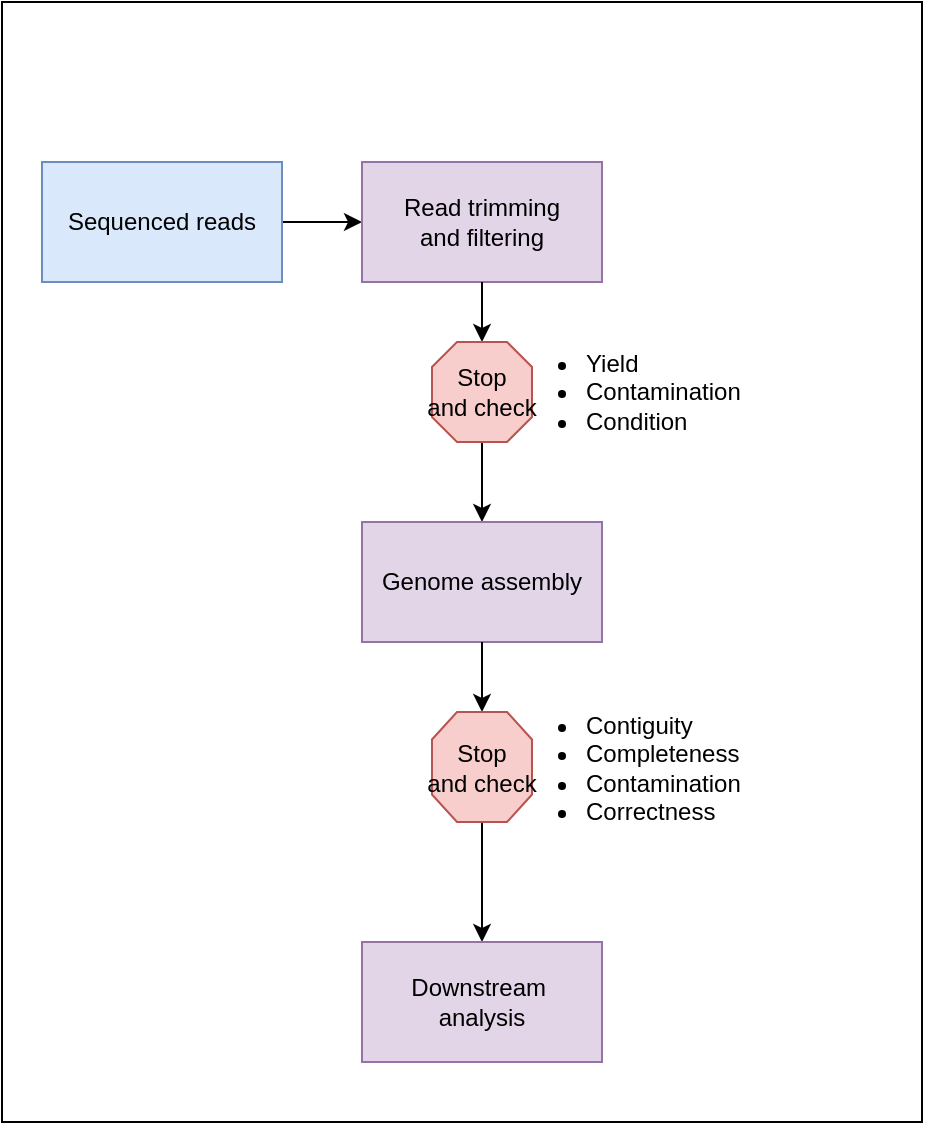 <mxfile version="24.4.0" type="device">
  <diagram name="Page-1" id="tn6WY80kGF0sFSkj93bq">
    <mxGraphModel dx="989" dy="497" grid="1" gridSize="10" guides="1" tooltips="1" connect="1" arrows="1" fold="1" page="1" pageScale="1" pageWidth="827" pageHeight="1169" math="0" shadow="0">
      <root>
        <mxCell id="0" />
        <mxCell id="1" parent="0" />
        <mxCell id="I-hYZr075NC79i1QQn1--24" value="" style="rounded=0;whiteSpace=wrap;html=1;" vertex="1" parent="1">
          <mxGeometry x="10" y="10" width="460" height="560" as="geometry" />
        </mxCell>
        <mxCell id="I-hYZr075NC79i1QQn1--17" style="edgeStyle=orthogonalEdgeStyle;rounded=0;orthogonalLoop=1;jettySize=auto;html=1;entryX=0;entryY=0.5;entryDx=0;entryDy=0;" edge="1" parent="1" source="I-hYZr075NC79i1QQn1--1" target="I-hYZr075NC79i1QQn1--2">
          <mxGeometry relative="1" as="geometry" />
        </mxCell>
        <mxCell id="I-hYZr075NC79i1QQn1--1" value="Sequenced reads" style="rounded=0;whiteSpace=wrap;html=1;fillColor=#dae8fc;strokeColor=#6c8ebf;" vertex="1" parent="1">
          <mxGeometry x="30" y="90" width="120" height="60" as="geometry" />
        </mxCell>
        <mxCell id="I-hYZr075NC79i1QQn1--32" style="edgeStyle=orthogonalEdgeStyle;rounded=0;orthogonalLoop=1;jettySize=auto;html=1;" edge="1" parent="1" source="I-hYZr075NC79i1QQn1--26" target="I-hYZr075NC79i1QQn1--3">
          <mxGeometry relative="1" as="geometry" />
        </mxCell>
        <mxCell id="I-hYZr075NC79i1QQn1--2" value="Read trimming&lt;div&gt;and filtering&lt;/div&gt;" style="rounded=0;whiteSpace=wrap;html=1;fillColor=#e1d5e7;strokeColor=#9673a6;" vertex="1" parent="1">
          <mxGeometry x="190" y="90" width="120" height="60" as="geometry" />
        </mxCell>
        <mxCell id="I-hYZr075NC79i1QQn1--19" style="edgeStyle=orthogonalEdgeStyle;rounded=0;orthogonalLoop=1;jettySize=auto;html=1;entryX=0.5;entryY=0;entryDx=0;entryDy=0;" edge="1" parent="1" source="I-hYZr075NC79i1QQn1--29" target="I-hYZr075NC79i1QQn1--6">
          <mxGeometry relative="1" as="geometry" />
        </mxCell>
        <mxCell id="I-hYZr075NC79i1QQn1--3" value="Genome assembly" style="rounded=0;whiteSpace=wrap;html=1;fillColor=#e1d5e7;strokeColor=#9673a6;" vertex="1" parent="1">
          <mxGeometry x="190" y="270" width="120" height="60" as="geometry" />
        </mxCell>
        <mxCell id="I-hYZr075NC79i1QQn1--6" value="Downstream&amp;nbsp;&lt;div&gt;analysis&lt;/div&gt;" style="rounded=0;whiteSpace=wrap;html=1;fillColor=#e1d5e7;strokeColor=#9673a6;" vertex="1" parent="1">
          <mxGeometry x="190" y="480" width="120" height="60" as="geometry" />
        </mxCell>
        <mxCell id="I-hYZr075NC79i1QQn1--33" value="" style="edgeStyle=orthogonalEdgeStyle;rounded=0;orthogonalLoop=1;jettySize=auto;html=1;" edge="1" parent="1" source="I-hYZr075NC79i1QQn1--2" target="I-hYZr075NC79i1QQn1--26">
          <mxGeometry relative="1" as="geometry">
            <mxPoint x="250" y="150" as="sourcePoint" />
            <mxPoint x="250" y="250" as="targetPoint" />
          </mxGeometry>
        </mxCell>
        <mxCell id="I-hYZr075NC79i1QQn1--26" value="" style="verticalLabelPosition=bottom;verticalAlign=top;html=1;shape=mxgraph.basic.polygon;polyCoords=[[0.25,0],[0.75,0],[1,0.25],[1,0.75],[0.75,1],[0.25,1],[0,0.75],[0,0.25]];polyline=0;fillColor=#f8cecc;strokeColor=#b85450;" vertex="1" parent="1">
          <mxGeometry x="225" y="180" width="50" height="50" as="geometry" />
        </mxCell>
        <mxCell id="I-hYZr075NC79i1QQn1--34" value="" style="edgeStyle=orthogonalEdgeStyle;rounded=0;orthogonalLoop=1;jettySize=auto;html=1;entryX=0.5;entryY=0;entryDx=0;entryDy=0;" edge="1" parent="1" source="I-hYZr075NC79i1QQn1--3" target="I-hYZr075NC79i1QQn1--29">
          <mxGeometry relative="1" as="geometry">
            <mxPoint x="250" y="310" as="sourcePoint" />
            <mxPoint x="250" y="380" as="targetPoint" />
          </mxGeometry>
        </mxCell>
        <mxCell id="I-hYZr075NC79i1QQn1--29" value="" style="verticalLabelPosition=bottom;verticalAlign=top;html=1;shape=mxgraph.basic.polygon;polyCoords=[[0.25,0],[0.75,0],[1,0.25],[1,0.75],[0.75,1],[0.25,1],[0,0.75],[0,0.25]];polyline=0;fillColor=#f8cecc;strokeColor=#b85450;" vertex="1" parent="1">
          <mxGeometry x="225" y="365" width="50" height="55" as="geometry" />
        </mxCell>
        <mxCell id="I-hYZr075NC79i1QQn1--37" value="&lt;ul&gt;&lt;li&gt;Yield&lt;/li&gt;&lt;li&gt;Contamination&lt;/li&gt;&lt;li&gt;Condition&lt;/li&gt;&lt;/ul&gt;" style="text;html=1;align=left;verticalAlign=middle;whiteSpace=wrap;rounded=0;" vertex="1" parent="1">
          <mxGeometry x="260" y="170" width="120" height="70" as="geometry" />
        </mxCell>
        <mxCell id="I-hYZr075NC79i1QQn1--38" value="&lt;ul&gt;&lt;li&gt;Contiguity&lt;/li&gt;&lt;li&gt;Completeness&lt;/li&gt;&lt;li&gt;Contamination&lt;/li&gt;&lt;li&gt;Correctness&lt;/li&gt;&lt;/ul&gt;" style="text;html=1;align=left;verticalAlign=middle;whiteSpace=wrap;rounded=0;" vertex="1" parent="1">
          <mxGeometry x="260" y="357.5" width="120" height="70" as="geometry" />
        </mxCell>
        <mxCell id="I-hYZr075NC79i1QQn1--41" value="Stop&lt;div&gt;and check&lt;/div&gt;" style="text;html=1;align=center;verticalAlign=middle;whiteSpace=wrap;rounded=0;" vertex="1" parent="1">
          <mxGeometry x="220" y="190" width="60" height="30" as="geometry" />
        </mxCell>
        <mxCell id="I-hYZr075NC79i1QQn1--42" value="Stop&lt;div&gt;and check&lt;/div&gt;" style="text;html=1;align=center;verticalAlign=middle;whiteSpace=wrap;rounded=0;" vertex="1" parent="1">
          <mxGeometry x="220" y="377.5" width="60" height="30" as="geometry" />
        </mxCell>
      </root>
    </mxGraphModel>
  </diagram>
</mxfile>
